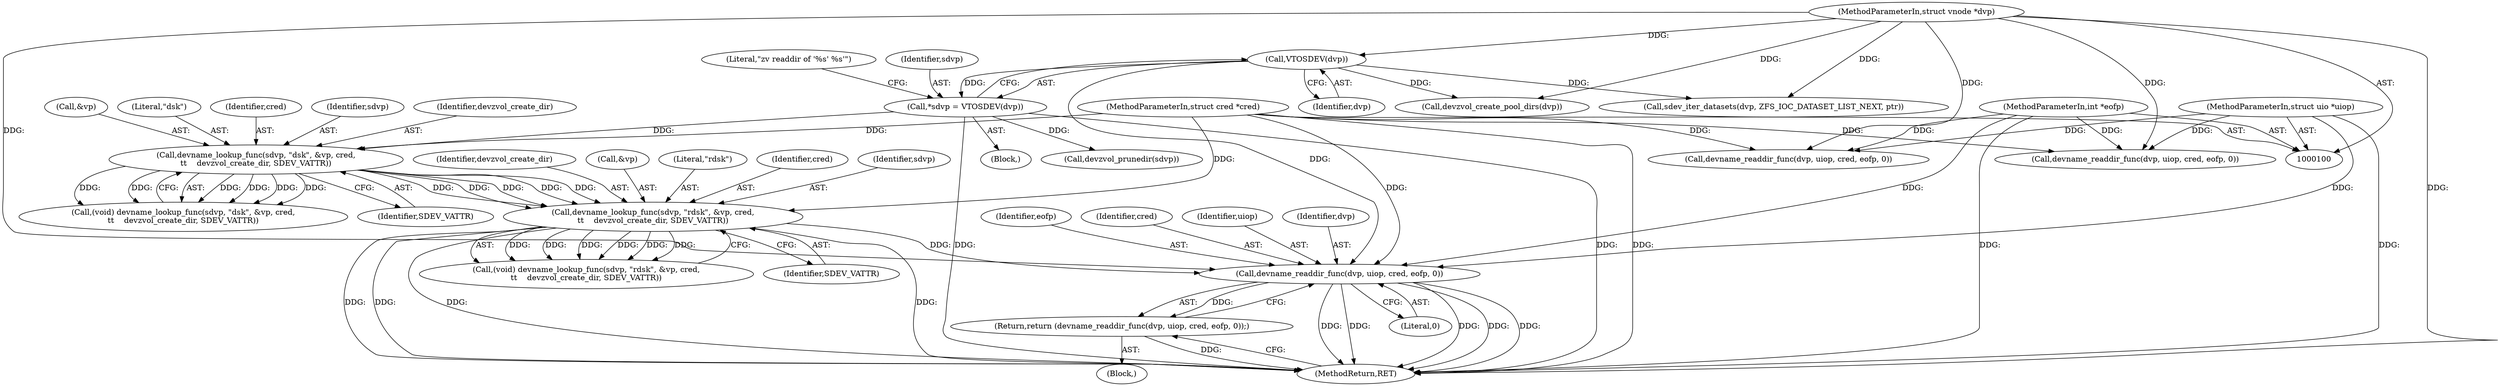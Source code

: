 digraph "0_illumos-gate_d65686849024838243515b5c40ae2c479460b4b5@API" {
"1000170" [label="(Call,devname_readdir_func(dvp, uiop, cred, eofp, 0))"];
"1000111" [label="(Call,VTOSDEV(dvp))"];
"1000101" [label="(MethodParameterIn,struct vnode *dvp)"];
"1000102" [label="(MethodParameterIn,struct uio *uiop)"];
"1000153" [label="(Call,devname_lookup_func(sdvp, \"rdsk\", &vp, cred,\n\t\t    devzvol_create_dir, SDEV_VATTR))"];
"1000141" [label="(Call,devname_lookup_func(sdvp, \"dsk\", &vp, cred,\n\t\t    devzvol_create_dir, SDEV_VATTR))"];
"1000109" [label="(Call,*sdvp = VTOSDEV(dvp))"];
"1000103" [label="(MethodParameterIn,struct cred *cred)"];
"1000104" [label="(MethodParameterIn,int *eofp)"];
"1000169" [label="(Return,return (devname_readdir_func(dvp, uiop, cred, eofp, 0));)"];
"1000153" [label="(Call,devname_lookup_func(sdvp, \"rdsk\", &vp, cred,\n\t\t    devzvol_create_dir, SDEV_VATTR))"];
"1000174" [label="(Identifier,eofp)"];
"1000210" [label="(Call,devzvol_create_pool_dirs(dvp))"];
"1000239" [label="(Call,sdev_iter_datasets(dvp, ZFS_IOC_DATASET_LIST_NEXT, ptr))"];
"1000143" [label="(Literal,\"dsk\")"];
"1000116" [label="(Literal,\"zv readdir of '%s' %s'\")"];
"1000146" [label="(Identifier,cred)"];
"1000148" [label="(Identifier,SDEV_VATTR)"];
"1000182" [label="(Call,devzvol_prunedir(sdvp))"];
"1000159" [label="(Identifier,devzvol_create_dir)"];
"1000103" [label="(MethodParameterIn,struct cred *cred)"];
"1000139" [label="(Call,(void) devname_lookup_func(sdvp, \"dsk\", &vp, cred,\n\t\t    devzvol_create_dir, SDEV_VATTR))"];
"1000173" [label="(Identifier,cred)"];
"1000104" [label="(MethodParameterIn,int *eofp)"];
"1000111" [label="(Call,VTOSDEV(dvp))"];
"1000151" [label="(Call,(void) devname_lookup_func(sdvp, \"rdsk\", &vp, cred,\n\t\t    devzvol_create_dir, SDEV_VATTR))"];
"1000172" [label="(Identifier,uiop)"];
"1000256" [label="(MethodReturn,RET)"];
"1000142" [label="(Identifier,sdvp)"];
"1000156" [label="(Call,&vp)"];
"1000101" [label="(MethodParameterIn,struct vnode *dvp)"];
"1000170" [label="(Call,devname_readdir_func(dvp, uiop, cred, eofp, 0))"];
"1000160" [label="(Identifier,SDEV_VATTR)"];
"1000112" [label="(Identifier,dvp)"];
"1000155" [label="(Literal,\"rdsk\")"];
"1000219" [label="(Call,devname_readdir_func(dvp, uiop, cred, eofp, 0))"];
"1000171" [label="(Identifier,dvp)"];
"1000169" [label="(Return,return (devname_readdir_func(dvp, uiop, cred, eofp, 0));)"];
"1000158" [label="(Identifier,cred)"];
"1000132" [label="(Block,)"];
"1000102" [label="(MethodParameterIn,struct uio *uiop)"];
"1000141" [label="(Call,devname_lookup_func(sdvp, \"dsk\", &vp, cred,\n\t\t    devzvol_create_dir, SDEV_VATTR))"];
"1000250" [label="(Call,devname_readdir_func(dvp, uiop, cred, eofp, 0))"];
"1000107" [label="(Block,)"];
"1000175" [label="(Literal,0)"];
"1000154" [label="(Identifier,sdvp)"];
"1000109" [label="(Call,*sdvp = VTOSDEV(dvp))"];
"1000147" [label="(Identifier,devzvol_create_dir)"];
"1000110" [label="(Identifier,sdvp)"];
"1000144" [label="(Call,&vp)"];
"1000170" -> "1000169"  [label="AST: "];
"1000170" -> "1000175"  [label="CFG: "];
"1000171" -> "1000170"  [label="AST: "];
"1000172" -> "1000170"  [label="AST: "];
"1000173" -> "1000170"  [label="AST: "];
"1000174" -> "1000170"  [label="AST: "];
"1000175" -> "1000170"  [label="AST: "];
"1000169" -> "1000170"  [label="CFG: "];
"1000170" -> "1000256"  [label="DDG: "];
"1000170" -> "1000256"  [label="DDG: "];
"1000170" -> "1000256"  [label="DDG: "];
"1000170" -> "1000256"  [label="DDG: "];
"1000170" -> "1000256"  [label="DDG: "];
"1000170" -> "1000169"  [label="DDG: "];
"1000111" -> "1000170"  [label="DDG: "];
"1000101" -> "1000170"  [label="DDG: "];
"1000102" -> "1000170"  [label="DDG: "];
"1000153" -> "1000170"  [label="DDG: "];
"1000103" -> "1000170"  [label="DDG: "];
"1000104" -> "1000170"  [label="DDG: "];
"1000111" -> "1000109"  [label="AST: "];
"1000111" -> "1000112"  [label="CFG: "];
"1000112" -> "1000111"  [label="AST: "];
"1000109" -> "1000111"  [label="CFG: "];
"1000111" -> "1000109"  [label="DDG: "];
"1000101" -> "1000111"  [label="DDG: "];
"1000111" -> "1000210"  [label="DDG: "];
"1000111" -> "1000239"  [label="DDG: "];
"1000101" -> "1000100"  [label="AST: "];
"1000101" -> "1000256"  [label="DDG: "];
"1000101" -> "1000210"  [label="DDG: "];
"1000101" -> "1000219"  [label="DDG: "];
"1000101" -> "1000239"  [label="DDG: "];
"1000101" -> "1000250"  [label="DDG: "];
"1000102" -> "1000100"  [label="AST: "];
"1000102" -> "1000256"  [label="DDG: "];
"1000102" -> "1000219"  [label="DDG: "];
"1000102" -> "1000250"  [label="DDG: "];
"1000153" -> "1000151"  [label="AST: "];
"1000153" -> "1000160"  [label="CFG: "];
"1000154" -> "1000153"  [label="AST: "];
"1000155" -> "1000153"  [label="AST: "];
"1000156" -> "1000153"  [label="AST: "];
"1000158" -> "1000153"  [label="AST: "];
"1000159" -> "1000153"  [label="AST: "];
"1000160" -> "1000153"  [label="AST: "];
"1000151" -> "1000153"  [label="CFG: "];
"1000153" -> "1000256"  [label="DDG: "];
"1000153" -> "1000256"  [label="DDG: "];
"1000153" -> "1000256"  [label="DDG: "];
"1000153" -> "1000256"  [label="DDG: "];
"1000153" -> "1000151"  [label="DDG: "];
"1000153" -> "1000151"  [label="DDG: "];
"1000153" -> "1000151"  [label="DDG: "];
"1000153" -> "1000151"  [label="DDG: "];
"1000153" -> "1000151"  [label="DDG: "];
"1000153" -> "1000151"  [label="DDG: "];
"1000141" -> "1000153"  [label="DDG: "];
"1000141" -> "1000153"  [label="DDG: "];
"1000141" -> "1000153"  [label="DDG: "];
"1000141" -> "1000153"  [label="DDG: "];
"1000141" -> "1000153"  [label="DDG: "];
"1000103" -> "1000153"  [label="DDG: "];
"1000141" -> "1000139"  [label="AST: "];
"1000141" -> "1000148"  [label="CFG: "];
"1000142" -> "1000141"  [label="AST: "];
"1000143" -> "1000141"  [label="AST: "];
"1000144" -> "1000141"  [label="AST: "];
"1000146" -> "1000141"  [label="AST: "];
"1000147" -> "1000141"  [label="AST: "];
"1000148" -> "1000141"  [label="AST: "];
"1000139" -> "1000141"  [label="CFG: "];
"1000141" -> "1000139"  [label="DDG: "];
"1000141" -> "1000139"  [label="DDG: "];
"1000141" -> "1000139"  [label="DDG: "];
"1000141" -> "1000139"  [label="DDG: "];
"1000141" -> "1000139"  [label="DDG: "];
"1000141" -> "1000139"  [label="DDG: "];
"1000109" -> "1000141"  [label="DDG: "];
"1000103" -> "1000141"  [label="DDG: "];
"1000109" -> "1000107"  [label="AST: "];
"1000110" -> "1000109"  [label="AST: "];
"1000116" -> "1000109"  [label="CFG: "];
"1000109" -> "1000256"  [label="DDG: "];
"1000109" -> "1000256"  [label="DDG: "];
"1000109" -> "1000182"  [label="DDG: "];
"1000103" -> "1000100"  [label="AST: "];
"1000103" -> "1000256"  [label="DDG: "];
"1000103" -> "1000219"  [label="DDG: "];
"1000103" -> "1000250"  [label="DDG: "];
"1000104" -> "1000100"  [label="AST: "];
"1000104" -> "1000256"  [label="DDG: "];
"1000104" -> "1000219"  [label="DDG: "];
"1000104" -> "1000250"  [label="DDG: "];
"1000169" -> "1000132"  [label="AST: "];
"1000256" -> "1000169"  [label="CFG: "];
"1000169" -> "1000256"  [label="DDG: "];
}
